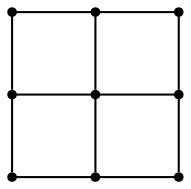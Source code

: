 graph {
	graph [nodesep=0.5]
	node [shape=point]
	0 -- 3 -- 6
	1 -- 4 -- 7
	2 -- 5 -- 8
	{ rank=same 0 -- 1 -- 2 }
	{ rank=same 3 -- 4 -- 5 }
	{ rank=same 6 -- 7 -- 8 }
}
